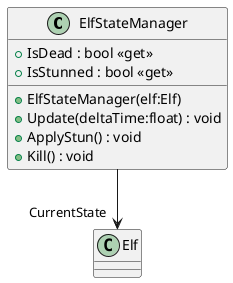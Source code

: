 @startuml
class ElfStateManager {
    + ElfStateManager(elf:Elf)
    + IsDead : bool <<get>>
    + IsStunned : bool <<get>>
    + Update(deltaTime:float) : void
    + ApplyStun() : void
    + Kill() : void
}
ElfStateManager --> "CurrentState" Elf
@enduml
